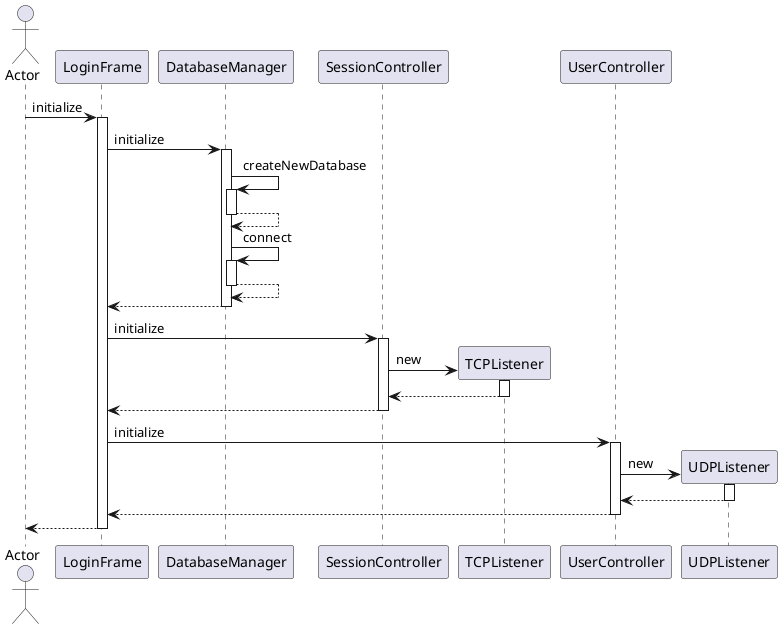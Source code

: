 @startuml
actor Actor
Actor -> LoginFrame : initialize
activate LoginFrame
LoginFrame -> DatabaseManager : initialize
activate DatabaseManager
DatabaseManager -> DatabaseManager : createNewDatabase
activate DatabaseManager
DatabaseManager --> DatabaseManager
deactivate DatabaseManager
DatabaseManager -> DatabaseManager : connect
activate DatabaseManager
DatabaseManager --> DatabaseManager
deactivate DatabaseManager
DatabaseManager --> LoginFrame
deactivate DatabaseManager
LoginFrame -> SessionController : initialize
activate SessionController
create TCPListener
SessionController -> TCPListener : new
activate TCPListener
TCPListener --> SessionController
deactivate TCPListener
SessionController --> LoginFrame
deactivate SessionController
LoginFrame -> UserController : initialize
activate UserController
create UDPListener
UserController -> UDPListener : new
activate UDPListener
UDPListener --> UserController
deactivate UDPListener
UserController --> LoginFrame
deactivate UserController
return
@enduml